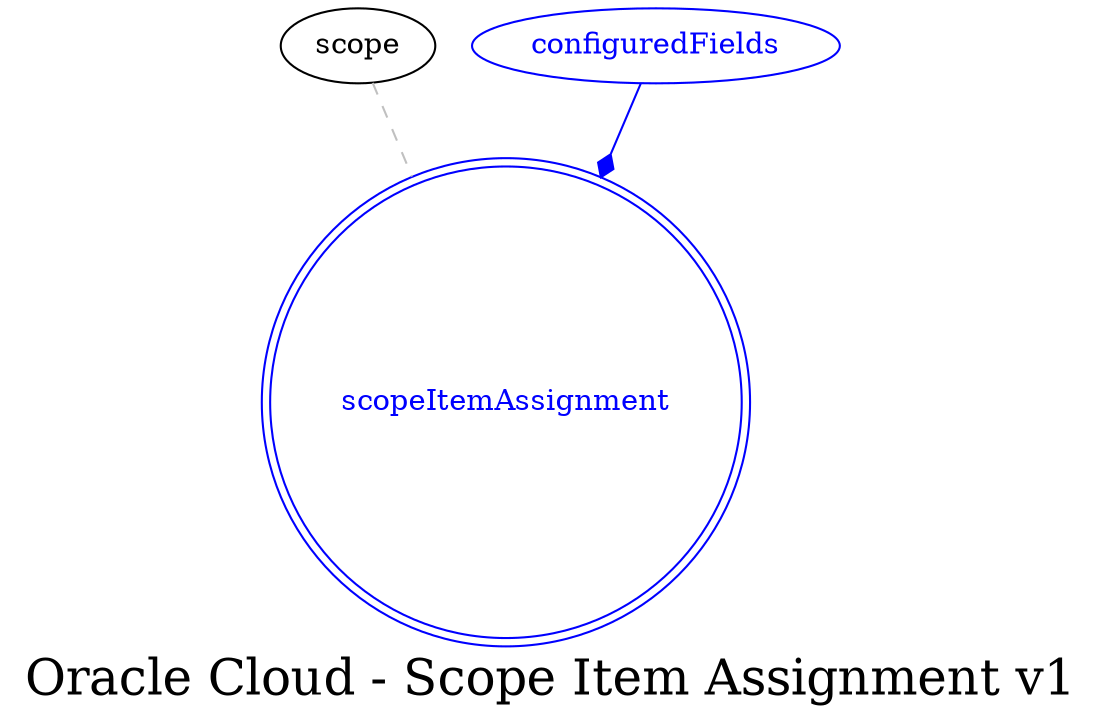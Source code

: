 digraph LexiconGraph {
graph[label="Oracle Cloud - Scope Item Assignment v1", fontsize=24]
splines=true
"scopeItemAssignment" [color=blue, fontcolor=blue, shape=doublecircle]
"scope" -> "scopeItemAssignment" [color=grey, fontcolor=grey, arrowhead=none, arrowtail=none, style=dashed]
"configuredFields" -> "scopeItemAssignment" [color=blue, fontcolor=blue, arrowhead=diamond, arrowtail=none]
"configuredFields" [color=blue, fontcolor=blue, shape=ellipse]
}
